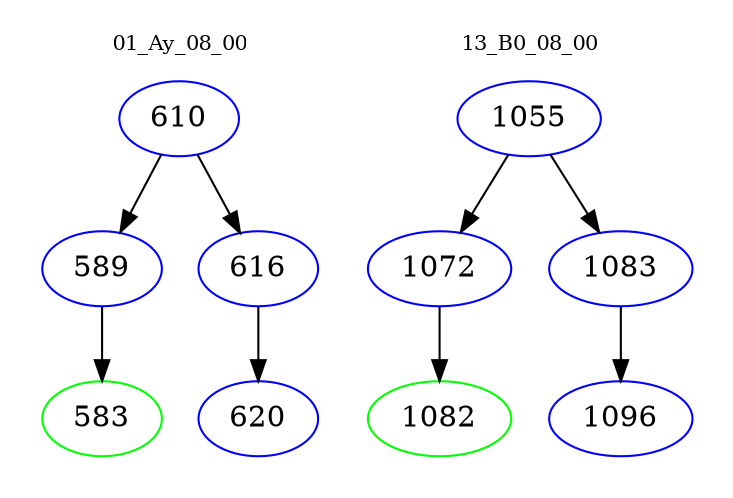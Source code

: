 digraph{
subgraph cluster_0 {
color = white
label = "01_Ay_08_00";
fontsize=10;
T0_610 [label="610", color="blue"]
T0_610 -> T0_589 [color="black"]
T0_589 [label="589", color="blue"]
T0_589 -> T0_583 [color="black"]
T0_583 [label="583", color="green"]
T0_610 -> T0_616 [color="black"]
T0_616 [label="616", color="blue"]
T0_616 -> T0_620 [color="black"]
T0_620 [label="620", color="blue"]
}
subgraph cluster_1 {
color = white
label = "13_B0_08_00";
fontsize=10;
T1_1055 [label="1055", color="blue"]
T1_1055 -> T1_1072 [color="black"]
T1_1072 [label="1072", color="blue"]
T1_1072 -> T1_1082 [color="black"]
T1_1082 [label="1082", color="green"]
T1_1055 -> T1_1083 [color="black"]
T1_1083 [label="1083", color="blue"]
T1_1083 -> T1_1096 [color="black"]
T1_1096 [label="1096", color="blue"]
}
}
